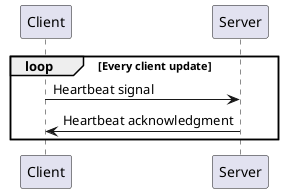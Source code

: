 @startuml
participant "Client" as C
participant "Server" as S

loop Every client update
    C -> S: Heartbeat signal
    S -> C: Heartbeat acknowledgment
end loop
@enduml